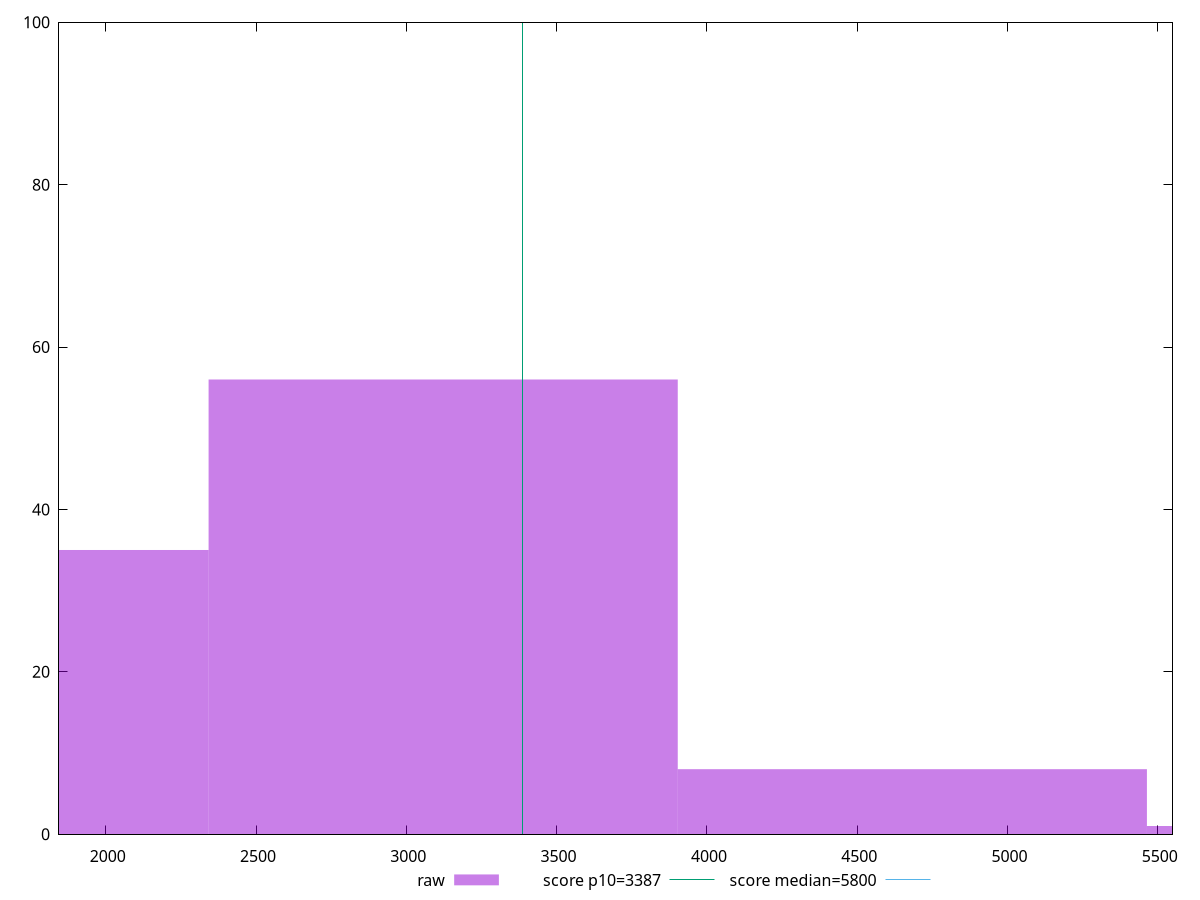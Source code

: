reset

$raw <<EOF
4683.697595070202 8
3122.465063380135 56
1561.2325316900674 35
6244.93012676027 1
EOF

set key outside below
set boxwidth 1561.2325316900674
set xrange [1844.0705300072432:5549.443845989315]
set yrange [0:100]
set trange [0:100]
set style fill transparent solid 0.5 noborder

set parametric
set terminal svg size 640, 490 enhanced background rgb 'white'
set output "report_00013_2021-02-09T12-04-24.940Z/speed-index/samples/pages+cached+noadtech+nomedia/raw/histogram.svg"

plot $raw title "raw" with boxes, \
     3387,t title "score p10=3387", \
     5800,t title "score median=5800"

reset
